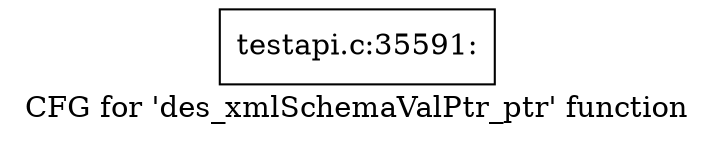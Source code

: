 digraph "CFG for 'des_xmlSchemaValPtr_ptr' function" {
	label="CFG for 'des_xmlSchemaValPtr_ptr' function";

	Node0x546b520 [shape=record,label="{testapi.c:35591:}"];
}
